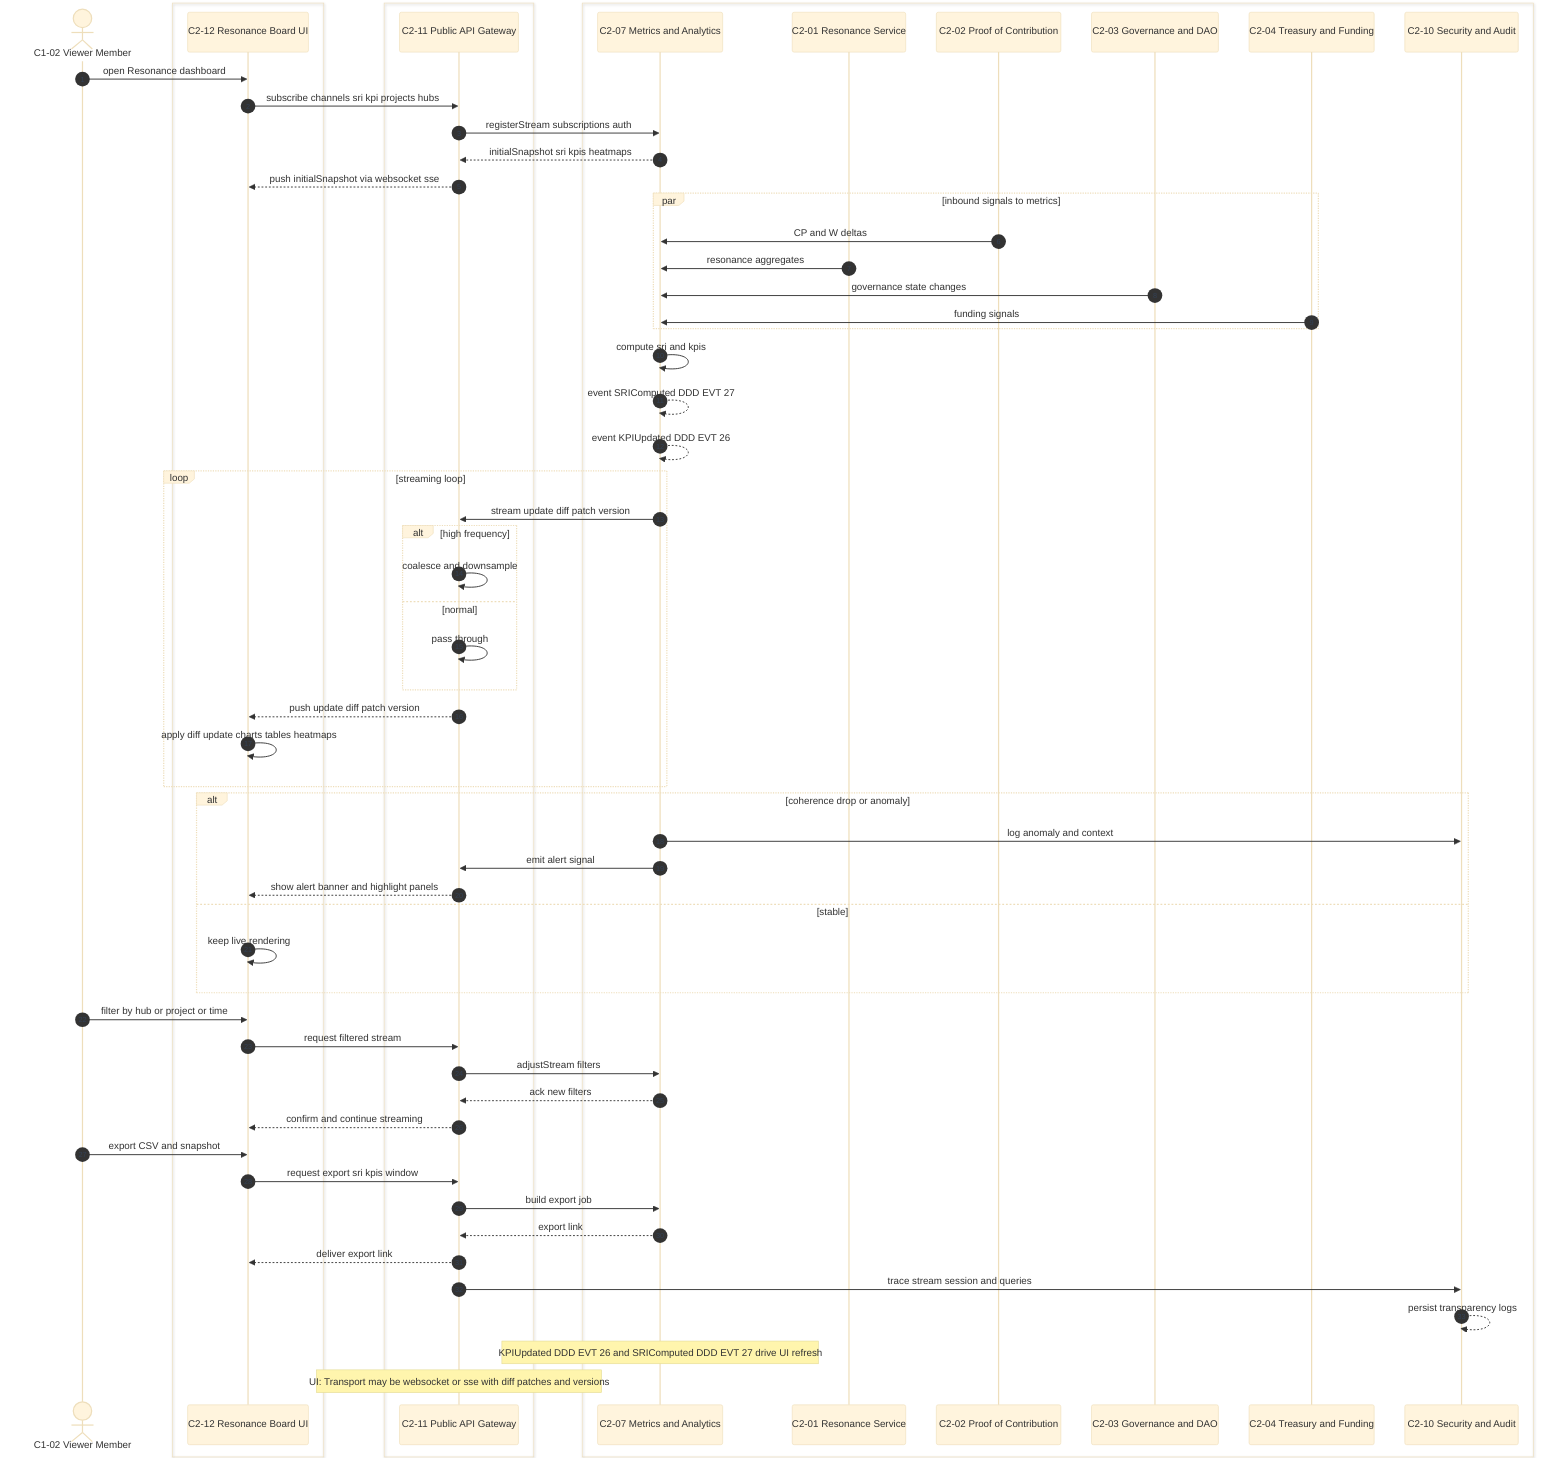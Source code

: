 %%{init: {'theme':'base','themeVariables':{ 'sequenceNumberColor':'#334155'}}}%%
sequenceDiagram
autonumber

actor V as C1-02 Viewer Member

box #8b5cf6 UI
  participant UI as C2-12 Resonance Board UI
end

box #fde68a Control or API
  participant API as C2-11 Public API Gateway
end

box #ff8b00 Core Services
  participant MET as C2-07 Metrics and Analytics
  participant RS as C2-01 Resonance Service
  participant POC as C2-02 Proof of Contribution
  participant GOV as C2-03 Governance and DAO
  participant TRE as C2-04 Treasury and Funding
  participant SEC as C2-10 Security and Audit
end

%% -------- Open dashboard and subscribe --------
V ->> UI: open Resonance dashboard
UI ->> API: subscribe channels sri kpi projects hubs
API ->> MET: registerStream subscriptions auth
MET -->> API: initialSnapshot sri kpis heatmaps
API -->> UI: push initialSnapshot via websocket sse

%% -------- Live update pipeline --------
par inbound signals to metrics
  POC ->> MET: CP and W deltas
  RS ->> MET: resonance aggregates
  GOV ->> MET: governance state changes
  TRE ->> MET: funding signals
end
MET ->> MET: compute sri and kpis
MET -->> MET: event SRIComputed DDD EVT 27
MET -->> MET: event KPIUpdated DDD EVT 26

%% -------- Stream to UI with backpressure control --------
loop streaming loop
  MET ->> API: stream update diff patch version
  alt high frequency
    API ->> API: coalesce and downsample
  else normal
    API ->> API: pass through
  end
  API -->> UI: push update diff patch version
  UI ->> UI: apply diff update charts tables heatmaps
end

%% -------- Thresholds highlights and alerts --------
alt coherence drop or anomaly
  MET ->> SEC: log anomaly and context
  MET ->> API: emit alert signal
  API -->> UI: show alert banner and highlight panels
else stable
  UI ->> UI: keep live rendering
end

%% -------- User interactions --------
V ->> UI: filter by hub or project or time
UI ->> API: request filtered stream
API ->> MET: adjustStream filters
MET -->> API: ack new filters
API -->> UI: confirm and continue streaming

%% -------- Export and sharing --------
V ->> UI: export CSV and snapshot
UI ->> API: request export sri kpis window
API ->> MET: build export job
MET -->> API: export link
API -->> UI: deliver export link

%% -------- Audit and transparency --------
API ->> SEC: trace stream session and queries
SEC -->> SEC: persist transparency logs

%% Notes
Note over MET: KPIUpdated DDD EVT 26 and SRIComputed DDD EVT 27 drive UI refresh
Note over API:UI: Transport may be websocket or sse with diff patches and versions